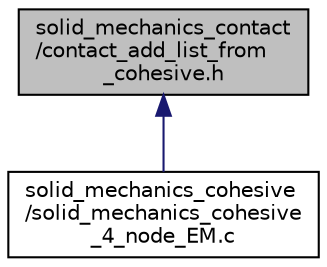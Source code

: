 digraph "solid_mechanics_contact/contact_add_list_from_cohesive.h"
{
 // LATEX_PDF_SIZE
  edge [fontname="Helvetica",fontsize="10",labelfontname="Helvetica",labelfontsize="10"];
  node [fontname="Helvetica",fontsize="10",shape=record];
  Node1 [label="solid_mechanics_contact\l/contact_add_list_from\l_cohesive.h",height=0.2,width=0.4,color="black", fillcolor="grey75", style="filled", fontcolor="black",tooltip=" "];
  Node1 -> Node2 [dir="back",color="midnightblue",fontsize="10",style="solid",fontname="Helvetica"];
  Node2 [label="solid_mechanics_cohesive\l/solid_mechanics_cohesive\l_4_node_EM.c",height=0.2,width=0.4,color="black", fillcolor="white", style="filled",URL="$solid__mechanics__cohesive__4__node___e_m_8c.html",tooltip=" "];
}
